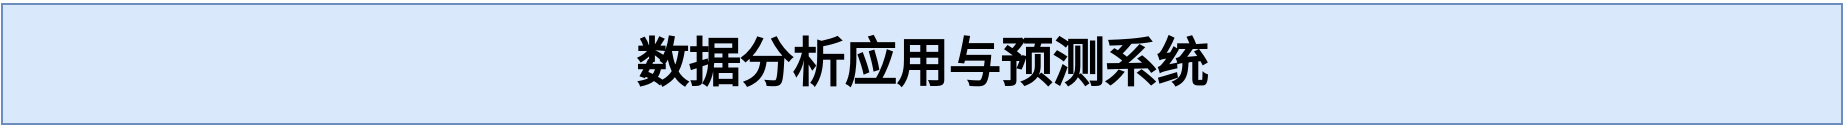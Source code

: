 <mxfile version="24.7.1" type="github">
  <diagram name="Page-1" id="12e1b939-464a-85fe-373e-61e167be1490">
    <mxGraphModel dx="1750" dy="870" grid="1" gridSize="10" guides="1" tooltips="1" connect="1" arrows="1" fold="1" page="1" pageScale="1.5" pageWidth="1169" pageHeight="826" background="none" math="0" shadow="0">
      <root>
        <mxCell id="0" />
        <mxCell id="1" parent="0" />
        <mxCell id="GmhpfA-KI1yeRrbkVghF-1" value="&lt;h1&gt;&lt;font style=&quot;font-size: 26px;&quot;&gt;数据分析应用与预测系统&lt;/font&gt;&lt;/h1&gt;" style="rounded=0;whiteSpace=wrap;html=1;fillColor=#dae8fc;strokeColor=#6c8ebf;" vertex="1" parent="1">
          <mxGeometry x="520" y="420" width="920" height="60" as="geometry" />
        </mxCell>
      </root>
    </mxGraphModel>
  </diagram>
</mxfile>

